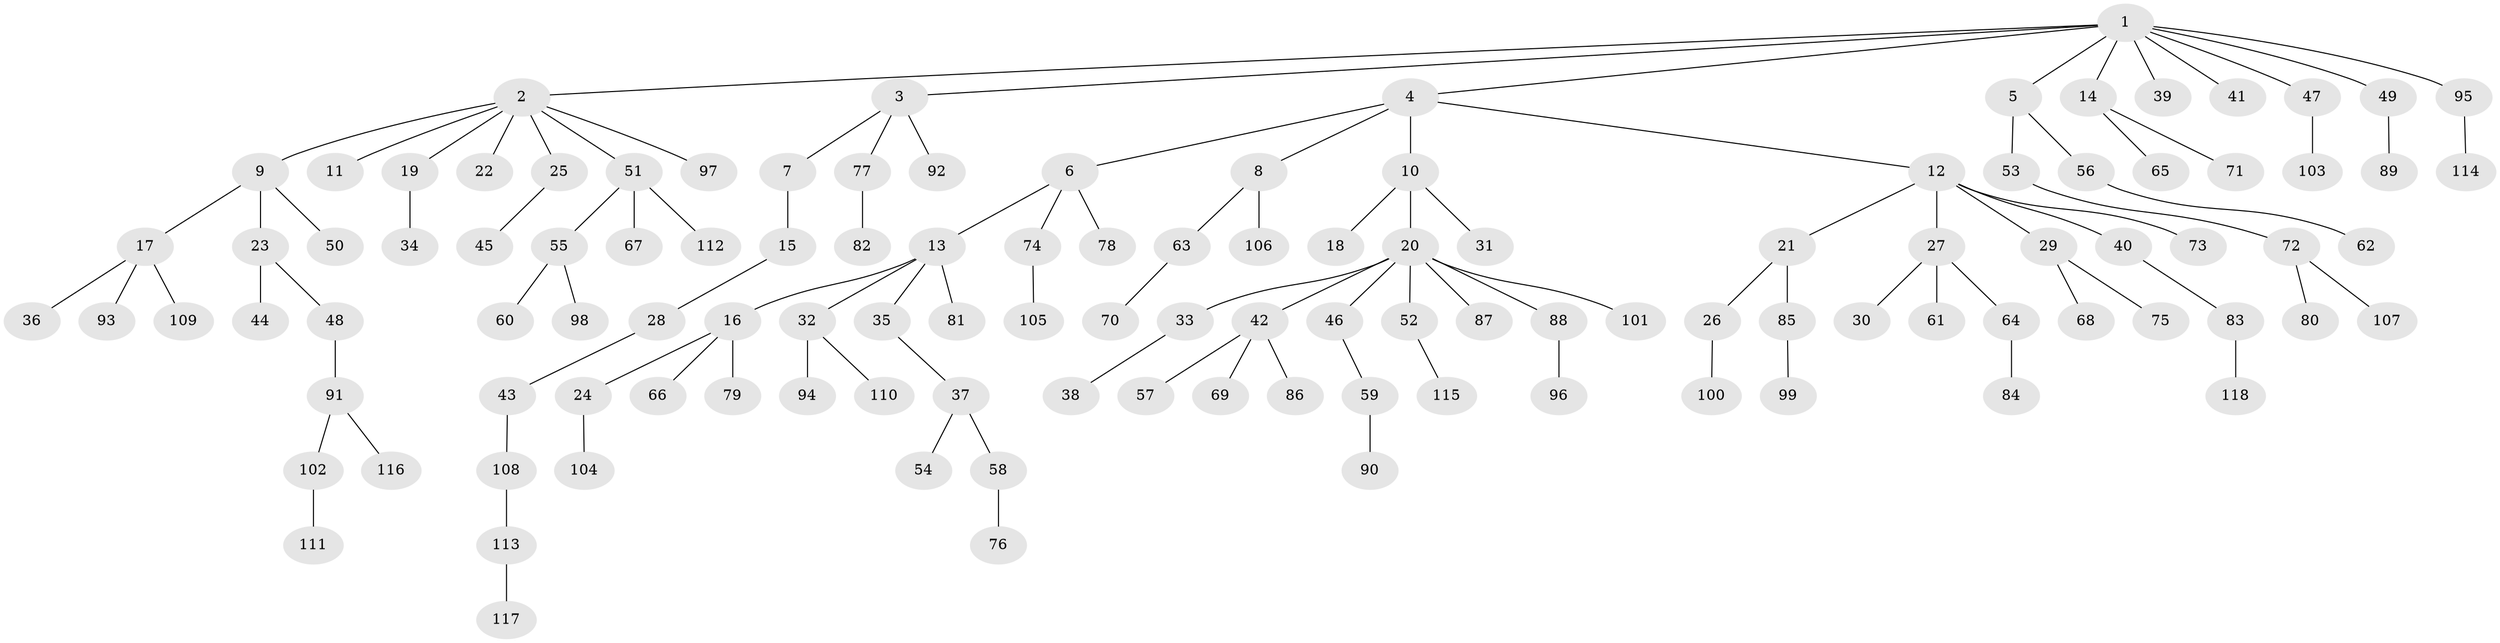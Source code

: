 // Generated by graph-tools (version 1.1) at 2025/50/03/09/25 03:50:21]
// undirected, 118 vertices, 117 edges
graph export_dot {
graph [start="1"]
  node [color=gray90,style=filled];
  1;
  2;
  3;
  4;
  5;
  6;
  7;
  8;
  9;
  10;
  11;
  12;
  13;
  14;
  15;
  16;
  17;
  18;
  19;
  20;
  21;
  22;
  23;
  24;
  25;
  26;
  27;
  28;
  29;
  30;
  31;
  32;
  33;
  34;
  35;
  36;
  37;
  38;
  39;
  40;
  41;
  42;
  43;
  44;
  45;
  46;
  47;
  48;
  49;
  50;
  51;
  52;
  53;
  54;
  55;
  56;
  57;
  58;
  59;
  60;
  61;
  62;
  63;
  64;
  65;
  66;
  67;
  68;
  69;
  70;
  71;
  72;
  73;
  74;
  75;
  76;
  77;
  78;
  79;
  80;
  81;
  82;
  83;
  84;
  85;
  86;
  87;
  88;
  89;
  90;
  91;
  92;
  93;
  94;
  95;
  96;
  97;
  98;
  99;
  100;
  101;
  102;
  103;
  104;
  105;
  106;
  107;
  108;
  109;
  110;
  111;
  112;
  113;
  114;
  115;
  116;
  117;
  118;
  1 -- 2;
  1 -- 3;
  1 -- 4;
  1 -- 5;
  1 -- 14;
  1 -- 39;
  1 -- 41;
  1 -- 47;
  1 -- 49;
  1 -- 95;
  2 -- 9;
  2 -- 11;
  2 -- 19;
  2 -- 22;
  2 -- 25;
  2 -- 51;
  2 -- 97;
  3 -- 7;
  3 -- 77;
  3 -- 92;
  4 -- 6;
  4 -- 8;
  4 -- 10;
  4 -- 12;
  5 -- 53;
  5 -- 56;
  6 -- 13;
  6 -- 74;
  6 -- 78;
  7 -- 15;
  8 -- 63;
  8 -- 106;
  9 -- 17;
  9 -- 23;
  9 -- 50;
  10 -- 18;
  10 -- 20;
  10 -- 31;
  12 -- 21;
  12 -- 27;
  12 -- 29;
  12 -- 40;
  12 -- 73;
  13 -- 16;
  13 -- 32;
  13 -- 35;
  13 -- 81;
  14 -- 65;
  14 -- 71;
  15 -- 28;
  16 -- 24;
  16 -- 66;
  16 -- 79;
  17 -- 36;
  17 -- 93;
  17 -- 109;
  19 -- 34;
  20 -- 33;
  20 -- 42;
  20 -- 46;
  20 -- 52;
  20 -- 87;
  20 -- 88;
  20 -- 101;
  21 -- 26;
  21 -- 85;
  23 -- 44;
  23 -- 48;
  24 -- 104;
  25 -- 45;
  26 -- 100;
  27 -- 30;
  27 -- 61;
  27 -- 64;
  28 -- 43;
  29 -- 68;
  29 -- 75;
  32 -- 94;
  32 -- 110;
  33 -- 38;
  35 -- 37;
  37 -- 54;
  37 -- 58;
  40 -- 83;
  42 -- 57;
  42 -- 69;
  42 -- 86;
  43 -- 108;
  46 -- 59;
  47 -- 103;
  48 -- 91;
  49 -- 89;
  51 -- 55;
  51 -- 67;
  51 -- 112;
  52 -- 115;
  53 -- 72;
  55 -- 60;
  55 -- 98;
  56 -- 62;
  58 -- 76;
  59 -- 90;
  63 -- 70;
  64 -- 84;
  72 -- 80;
  72 -- 107;
  74 -- 105;
  77 -- 82;
  83 -- 118;
  85 -- 99;
  88 -- 96;
  91 -- 102;
  91 -- 116;
  95 -- 114;
  102 -- 111;
  108 -- 113;
  113 -- 117;
}

